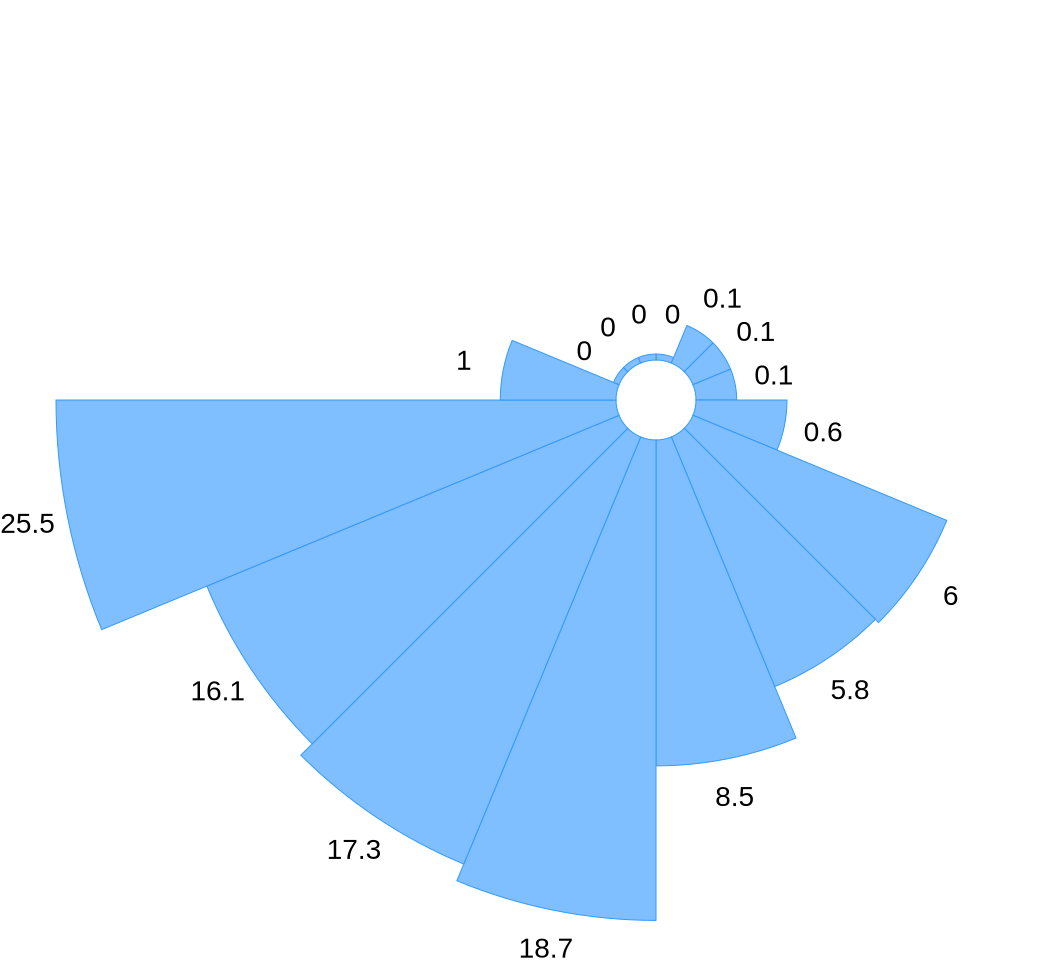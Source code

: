 {
  "$schema": "https://vega.github.io/schema/vega/v3.0.json",
  "width": 400,
  "height": 400,


  "data": [
    {
      "name": "dubbel",
      "values": [      
        {"perc": 0.0,"sector": 22.5},
        {"perc": 0.1,"sector": 22.5},
        {"perc": 0.1,"sector": 22.5},
        {"perc": 0.1,"sector": 22.5},
        {"perc": 0.6,"sector": 22.5},
        {"perc": 6.0,"sector": 22.5},
        {"perc": 5.8,"sector": 22.5},
        {"perc": 8.5,"sector": 22.5},
        {"perc": 18.7,"sector": 22.5},
        {"perc": 17.3,"sector": 22.5},
        {"perc": 16.1,"sector": 22.5},
        {"perc": 25.5,"sector": 22.5},
        {"perc": 1.0,"sector": 22.5},
        {"perc": 0.0,"sector": 22.5},
        {"perc": 0.0,"sector": 22.5},
        {"perc": 0.0,"sector": 22.5}
        ],
        "transform": [{"type": "pie", "field": "sector"}]

     }
  ],


  "scales": [
    {
      "name": "r",
      "type": "sqrt",

      "domain": {"data": "dubbel", "field": "perc"},
      "zero": true,
      "range": [23, 300]

    }
  ],


  "marks": [
    {
      "type": "arc",

      "from": {"data": "dubbel"},

      "encode": {
        "enter": {
          "x": {"field": {"group": "width"}, "mult": 0.5},
          "y": {"field": {"group": "height"}, "mult": 0.5},
          "startAngle": {"field": "startAngle"},
          "endAngle": {"field": "endAngle"},
          "innerRadius": {"value": 20},

          "outerRadius": {"scale": "r", "field": "perc"},
          "strokeWidth": {"value": "0.5"},
          "stroke": {"value": "#3399ff"}
        },
        "update": {
          "fill": {"value": "#80bfff"},
          "innerRadius": {"value": 20},
          "outerRadius": {"scale": "r", "field": "perc"}
        },
        "hover": {
          "fill": {"value": "firebrick"},
          "innerRadius": {"value": 30},
          "outerRadius": {"scale": "r", "signal": "1.0 * datum.perc"}
        }
      }
    },


    {
      "type": "text",
      "from": {"data": "dubbel"},

      "encode": {
        "enter": {
          "x": {"field": {"group": "width"}, "mult": 0.5},
          "y": {"field": {"group": "height"}, "mult": 0.5},

          "radius": {"scale": "r", "field": "perc", "offset": 20},

          "theta": {"signal": "(datum.startAngle + datum.endAngle)/2"},

          "align": {"value": "center"},
          "baseline": {"value": "middle"},

          "text": {"field": "perc"},
          "font": {"value": "Arial"},                  
          "fontSize": {"value": 14},
          "fontWeight": {"value": "normal"}            
        }
      }
    }
  ]
}